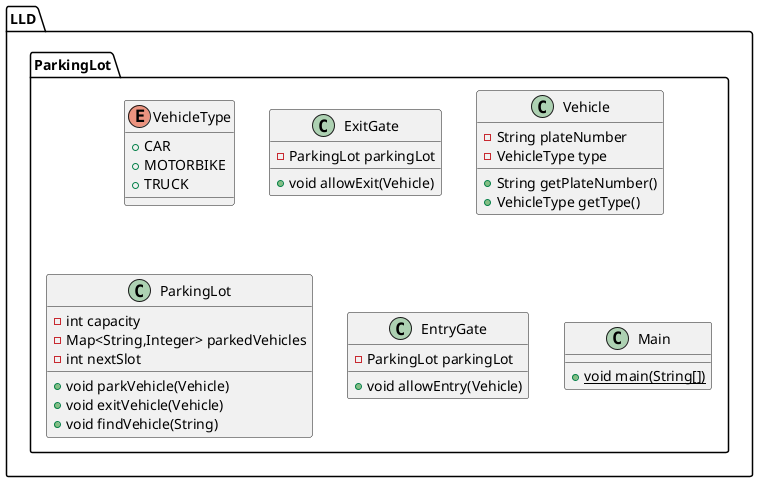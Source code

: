 @startuml
enum LLD.ParkingLot.VehicleType {
+  CAR
+  MOTORBIKE
+  TRUCK
}

class LLD.ParkingLot.ExitGate {
- ParkingLot parkingLot
+ void allowExit(Vehicle)
}


class LLD.ParkingLot.Vehicle {
- String plateNumber
- VehicleType type
+ String getPlateNumber()
+ VehicleType getType()
}


class LLD.ParkingLot.ParkingLot {
- int capacity
- Map<String,Integer> parkedVehicles
- int nextSlot
+ void parkVehicle(Vehicle)
+ void exitVehicle(Vehicle)
+ void findVehicle(String)
}


class LLD.ParkingLot.EntryGate {
- ParkingLot parkingLot
+ void allowEntry(Vehicle)
}


class LLD.ParkingLot.Main {
+ {static} void main(String[])
}

@enduml